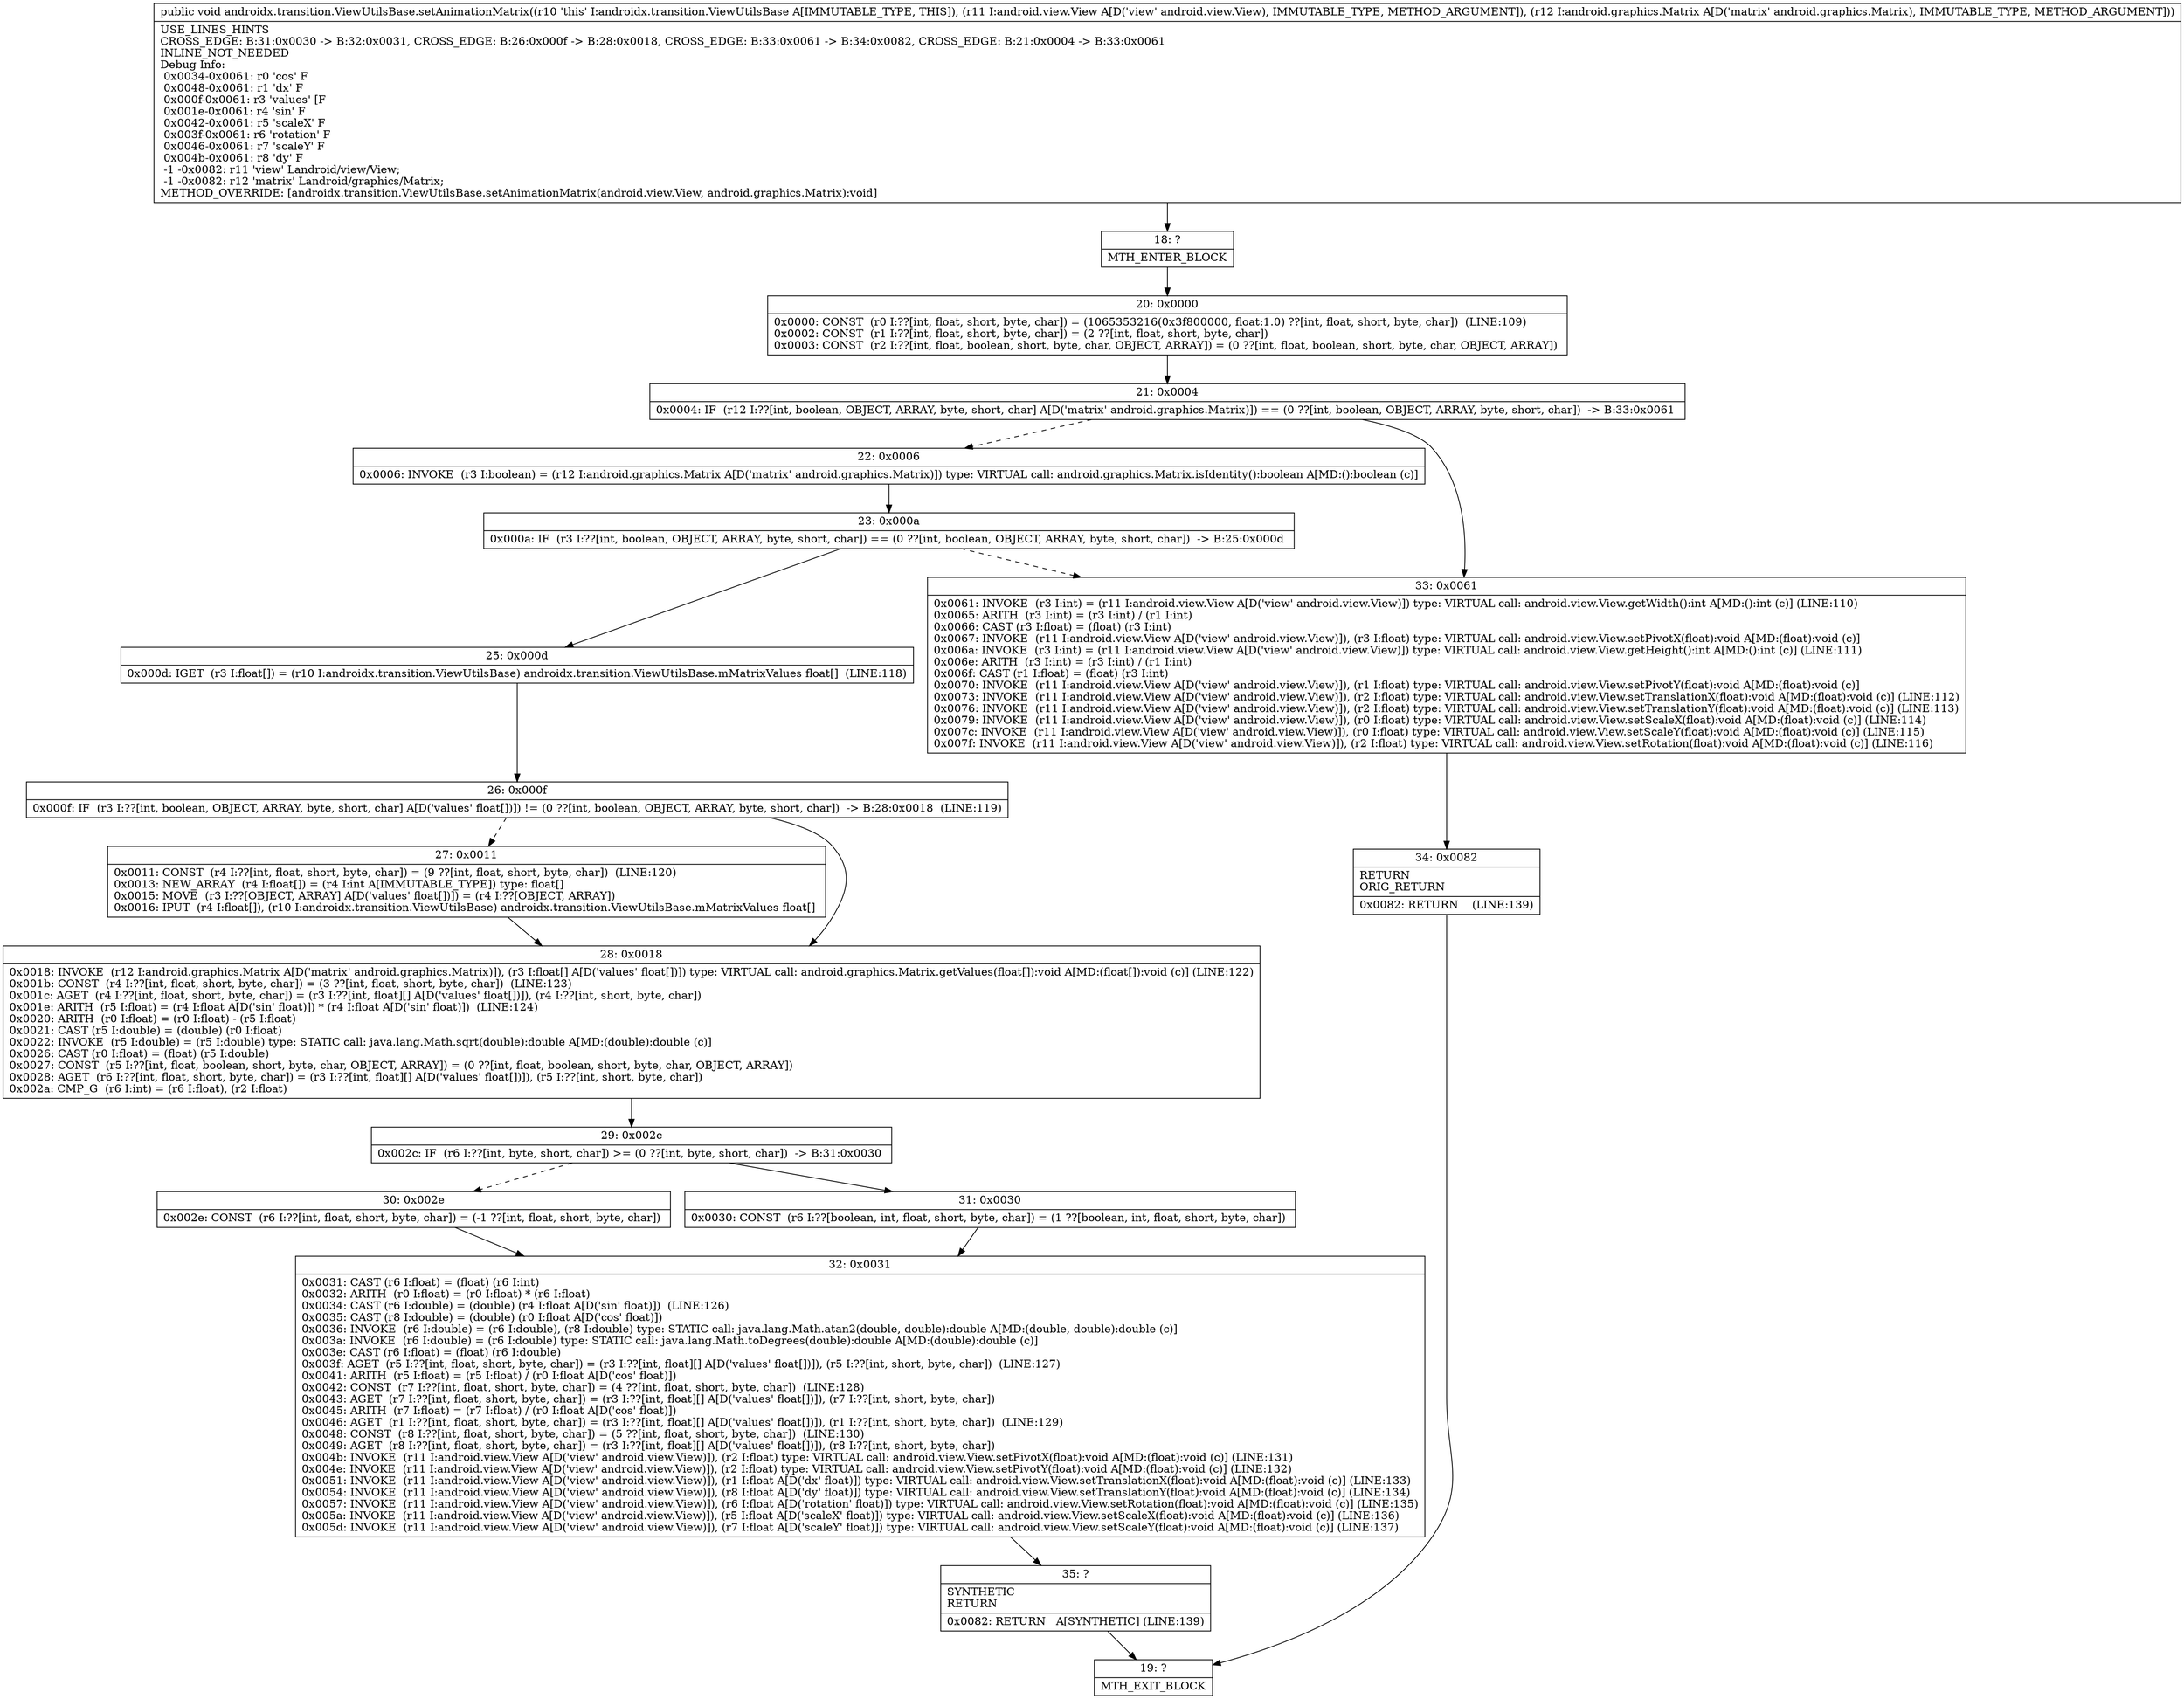 digraph "CFG forandroidx.transition.ViewUtilsBase.setAnimationMatrix(Landroid\/view\/View;Landroid\/graphics\/Matrix;)V" {
Node_18 [shape=record,label="{18\:\ ?|MTH_ENTER_BLOCK\l}"];
Node_20 [shape=record,label="{20\:\ 0x0000|0x0000: CONST  (r0 I:??[int, float, short, byte, char]) = (1065353216(0x3f800000, float:1.0) ??[int, float, short, byte, char])  (LINE:109)\l0x0002: CONST  (r1 I:??[int, float, short, byte, char]) = (2 ??[int, float, short, byte, char]) \l0x0003: CONST  (r2 I:??[int, float, boolean, short, byte, char, OBJECT, ARRAY]) = (0 ??[int, float, boolean, short, byte, char, OBJECT, ARRAY]) \l}"];
Node_21 [shape=record,label="{21\:\ 0x0004|0x0004: IF  (r12 I:??[int, boolean, OBJECT, ARRAY, byte, short, char] A[D('matrix' android.graphics.Matrix)]) == (0 ??[int, boolean, OBJECT, ARRAY, byte, short, char])  \-\> B:33:0x0061 \l}"];
Node_22 [shape=record,label="{22\:\ 0x0006|0x0006: INVOKE  (r3 I:boolean) = (r12 I:android.graphics.Matrix A[D('matrix' android.graphics.Matrix)]) type: VIRTUAL call: android.graphics.Matrix.isIdentity():boolean A[MD:():boolean (c)]\l}"];
Node_23 [shape=record,label="{23\:\ 0x000a|0x000a: IF  (r3 I:??[int, boolean, OBJECT, ARRAY, byte, short, char]) == (0 ??[int, boolean, OBJECT, ARRAY, byte, short, char])  \-\> B:25:0x000d \l}"];
Node_25 [shape=record,label="{25\:\ 0x000d|0x000d: IGET  (r3 I:float[]) = (r10 I:androidx.transition.ViewUtilsBase) androidx.transition.ViewUtilsBase.mMatrixValues float[]  (LINE:118)\l}"];
Node_26 [shape=record,label="{26\:\ 0x000f|0x000f: IF  (r3 I:??[int, boolean, OBJECT, ARRAY, byte, short, char] A[D('values' float[])]) != (0 ??[int, boolean, OBJECT, ARRAY, byte, short, char])  \-\> B:28:0x0018  (LINE:119)\l}"];
Node_27 [shape=record,label="{27\:\ 0x0011|0x0011: CONST  (r4 I:??[int, float, short, byte, char]) = (9 ??[int, float, short, byte, char])  (LINE:120)\l0x0013: NEW_ARRAY  (r4 I:float[]) = (r4 I:int A[IMMUTABLE_TYPE]) type: float[] \l0x0015: MOVE  (r3 I:??[OBJECT, ARRAY] A[D('values' float[])]) = (r4 I:??[OBJECT, ARRAY]) \l0x0016: IPUT  (r4 I:float[]), (r10 I:androidx.transition.ViewUtilsBase) androidx.transition.ViewUtilsBase.mMatrixValues float[] \l}"];
Node_28 [shape=record,label="{28\:\ 0x0018|0x0018: INVOKE  (r12 I:android.graphics.Matrix A[D('matrix' android.graphics.Matrix)]), (r3 I:float[] A[D('values' float[])]) type: VIRTUAL call: android.graphics.Matrix.getValues(float[]):void A[MD:(float[]):void (c)] (LINE:122)\l0x001b: CONST  (r4 I:??[int, float, short, byte, char]) = (3 ??[int, float, short, byte, char])  (LINE:123)\l0x001c: AGET  (r4 I:??[int, float, short, byte, char]) = (r3 I:??[int, float][] A[D('values' float[])]), (r4 I:??[int, short, byte, char]) \l0x001e: ARITH  (r5 I:float) = (r4 I:float A[D('sin' float)]) * (r4 I:float A[D('sin' float)])  (LINE:124)\l0x0020: ARITH  (r0 I:float) = (r0 I:float) \- (r5 I:float) \l0x0021: CAST (r5 I:double) = (double) (r0 I:float) \l0x0022: INVOKE  (r5 I:double) = (r5 I:double) type: STATIC call: java.lang.Math.sqrt(double):double A[MD:(double):double (c)]\l0x0026: CAST (r0 I:float) = (float) (r5 I:double) \l0x0027: CONST  (r5 I:??[int, float, boolean, short, byte, char, OBJECT, ARRAY]) = (0 ??[int, float, boolean, short, byte, char, OBJECT, ARRAY]) \l0x0028: AGET  (r6 I:??[int, float, short, byte, char]) = (r3 I:??[int, float][] A[D('values' float[])]), (r5 I:??[int, short, byte, char]) \l0x002a: CMP_G  (r6 I:int) = (r6 I:float), (r2 I:float) \l}"];
Node_29 [shape=record,label="{29\:\ 0x002c|0x002c: IF  (r6 I:??[int, byte, short, char]) \>= (0 ??[int, byte, short, char])  \-\> B:31:0x0030 \l}"];
Node_30 [shape=record,label="{30\:\ 0x002e|0x002e: CONST  (r6 I:??[int, float, short, byte, char]) = (\-1 ??[int, float, short, byte, char]) \l}"];
Node_32 [shape=record,label="{32\:\ 0x0031|0x0031: CAST (r6 I:float) = (float) (r6 I:int) \l0x0032: ARITH  (r0 I:float) = (r0 I:float) * (r6 I:float) \l0x0034: CAST (r6 I:double) = (double) (r4 I:float A[D('sin' float)])  (LINE:126)\l0x0035: CAST (r8 I:double) = (double) (r0 I:float A[D('cos' float)]) \l0x0036: INVOKE  (r6 I:double) = (r6 I:double), (r8 I:double) type: STATIC call: java.lang.Math.atan2(double, double):double A[MD:(double, double):double (c)]\l0x003a: INVOKE  (r6 I:double) = (r6 I:double) type: STATIC call: java.lang.Math.toDegrees(double):double A[MD:(double):double (c)]\l0x003e: CAST (r6 I:float) = (float) (r6 I:double) \l0x003f: AGET  (r5 I:??[int, float, short, byte, char]) = (r3 I:??[int, float][] A[D('values' float[])]), (r5 I:??[int, short, byte, char])  (LINE:127)\l0x0041: ARITH  (r5 I:float) = (r5 I:float) \/ (r0 I:float A[D('cos' float)]) \l0x0042: CONST  (r7 I:??[int, float, short, byte, char]) = (4 ??[int, float, short, byte, char])  (LINE:128)\l0x0043: AGET  (r7 I:??[int, float, short, byte, char]) = (r3 I:??[int, float][] A[D('values' float[])]), (r7 I:??[int, short, byte, char]) \l0x0045: ARITH  (r7 I:float) = (r7 I:float) \/ (r0 I:float A[D('cos' float)]) \l0x0046: AGET  (r1 I:??[int, float, short, byte, char]) = (r3 I:??[int, float][] A[D('values' float[])]), (r1 I:??[int, short, byte, char])  (LINE:129)\l0x0048: CONST  (r8 I:??[int, float, short, byte, char]) = (5 ??[int, float, short, byte, char])  (LINE:130)\l0x0049: AGET  (r8 I:??[int, float, short, byte, char]) = (r3 I:??[int, float][] A[D('values' float[])]), (r8 I:??[int, short, byte, char]) \l0x004b: INVOKE  (r11 I:android.view.View A[D('view' android.view.View)]), (r2 I:float) type: VIRTUAL call: android.view.View.setPivotX(float):void A[MD:(float):void (c)] (LINE:131)\l0x004e: INVOKE  (r11 I:android.view.View A[D('view' android.view.View)]), (r2 I:float) type: VIRTUAL call: android.view.View.setPivotY(float):void A[MD:(float):void (c)] (LINE:132)\l0x0051: INVOKE  (r11 I:android.view.View A[D('view' android.view.View)]), (r1 I:float A[D('dx' float)]) type: VIRTUAL call: android.view.View.setTranslationX(float):void A[MD:(float):void (c)] (LINE:133)\l0x0054: INVOKE  (r11 I:android.view.View A[D('view' android.view.View)]), (r8 I:float A[D('dy' float)]) type: VIRTUAL call: android.view.View.setTranslationY(float):void A[MD:(float):void (c)] (LINE:134)\l0x0057: INVOKE  (r11 I:android.view.View A[D('view' android.view.View)]), (r6 I:float A[D('rotation' float)]) type: VIRTUAL call: android.view.View.setRotation(float):void A[MD:(float):void (c)] (LINE:135)\l0x005a: INVOKE  (r11 I:android.view.View A[D('view' android.view.View)]), (r5 I:float A[D('scaleX' float)]) type: VIRTUAL call: android.view.View.setScaleX(float):void A[MD:(float):void (c)] (LINE:136)\l0x005d: INVOKE  (r11 I:android.view.View A[D('view' android.view.View)]), (r7 I:float A[D('scaleY' float)]) type: VIRTUAL call: android.view.View.setScaleY(float):void A[MD:(float):void (c)] (LINE:137)\l}"];
Node_35 [shape=record,label="{35\:\ ?|SYNTHETIC\lRETURN\l|0x0082: RETURN   A[SYNTHETIC] (LINE:139)\l}"];
Node_19 [shape=record,label="{19\:\ ?|MTH_EXIT_BLOCK\l}"];
Node_31 [shape=record,label="{31\:\ 0x0030|0x0030: CONST  (r6 I:??[boolean, int, float, short, byte, char]) = (1 ??[boolean, int, float, short, byte, char]) \l}"];
Node_33 [shape=record,label="{33\:\ 0x0061|0x0061: INVOKE  (r3 I:int) = (r11 I:android.view.View A[D('view' android.view.View)]) type: VIRTUAL call: android.view.View.getWidth():int A[MD:():int (c)] (LINE:110)\l0x0065: ARITH  (r3 I:int) = (r3 I:int) \/ (r1 I:int) \l0x0066: CAST (r3 I:float) = (float) (r3 I:int) \l0x0067: INVOKE  (r11 I:android.view.View A[D('view' android.view.View)]), (r3 I:float) type: VIRTUAL call: android.view.View.setPivotX(float):void A[MD:(float):void (c)]\l0x006a: INVOKE  (r3 I:int) = (r11 I:android.view.View A[D('view' android.view.View)]) type: VIRTUAL call: android.view.View.getHeight():int A[MD:():int (c)] (LINE:111)\l0x006e: ARITH  (r3 I:int) = (r3 I:int) \/ (r1 I:int) \l0x006f: CAST (r1 I:float) = (float) (r3 I:int) \l0x0070: INVOKE  (r11 I:android.view.View A[D('view' android.view.View)]), (r1 I:float) type: VIRTUAL call: android.view.View.setPivotY(float):void A[MD:(float):void (c)]\l0x0073: INVOKE  (r11 I:android.view.View A[D('view' android.view.View)]), (r2 I:float) type: VIRTUAL call: android.view.View.setTranslationX(float):void A[MD:(float):void (c)] (LINE:112)\l0x0076: INVOKE  (r11 I:android.view.View A[D('view' android.view.View)]), (r2 I:float) type: VIRTUAL call: android.view.View.setTranslationY(float):void A[MD:(float):void (c)] (LINE:113)\l0x0079: INVOKE  (r11 I:android.view.View A[D('view' android.view.View)]), (r0 I:float) type: VIRTUAL call: android.view.View.setScaleX(float):void A[MD:(float):void (c)] (LINE:114)\l0x007c: INVOKE  (r11 I:android.view.View A[D('view' android.view.View)]), (r0 I:float) type: VIRTUAL call: android.view.View.setScaleY(float):void A[MD:(float):void (c)] (LINE:115)\l0x007f: INVOKE  (r11 I:android.view.View A[D('view' android.view.View)]), (r2 I:float) type: VIRTUAL call: android.view.View.setRotation(float):void A[MD:(float):void (c)] (LINE:116)\l}"];
Node_34 [shape=record,label="{34\:\ 0x0082|RETURN\lORIG_RETURN\l|0x0082: RETURN    (LINE:139)\l}"];
MethodNode[shape=record,label="{public void androidx.transition.ViewUtilsBase.setAnimationMatrix((r10 'this' I:androidx.transition.ViewUtilsBase A[IMMUTABLE_TYPE, THIS]), (r11 I:android.view.View A[D('view' android.view.View), IMMUTABLE_TYPE, METHOD_ARGUMENT]), (r12 I:android.graphics.Matrix A[D('matrix' android.graphics.Matrix), IMMUTABLE_TYPE, METHOD_ARGUMENT]))  | USE_LINES_HINTS\lCROSS_EDGE: B:31:0x0030 \-\> B:32:0x0031, CROSS_EDGE: B:26:0x000f \-\> B:28:0x0018, CROSS_EDGE: B:33:0x0061 \-\> B:34:0x0082, CROSS_EDGE: B:21:0x0004 \-\> B:33:0x0061\lINLINE_NOT_NEEDED\lDebug Info:\l  0x0034\-0x0061: r0 'cos' F\l  0x0048\-0x0061: r1 'dx' F\l  0x000f\-0x0061: r3 'values' [F\l  0x001e\-0x0061: r4 'sin' F\l  0x0042\-0x0061: r5 'scaleX' F\l  0x003f\-0x0061: r6 'rotation' F\l  0x0046\-0x0061: r7 'scaleY' F\l  0x004b\-0x0061: r8 'dy' F\l  \-1 \-0x0082: r11 'view' Landroid\/view\/View;\l  \-1 \-0x0082: r12 'matrix' Landroid\/graphics\/Matrix;\lMETHOD_OVERRIDE: [androidx.transition.ViewUtilsBase.setAnimationMatrix(android.view.View, android.graphics.Matrix):void]\l}"];
MethodNode -> Node_18;Node_18 -> Node_20;
Node_20 -> Node_21;
Node_21 -> Node_22[style=dashed];
Node_21 -> Node_33;
Node_22 -> Node_23;
Node_23 -> Node_25;
Node_23 -> Node_33[style=dashed];
Node_25 -> Node_26;
Node_26 -> Node_27[style=dashed];
Node_26 -> Node_28;
Node_27 -> Node_28;
Node_28 -> Node_29;
Node_29 -> Node_30[style=dashed];
Node_29 -> Node_31;
Node_30 -> Node_32;
Node_32 -> Node_35;
Node_35 -> Node_19;
Node_31 -> Node_32;
Node_33 -> Node_34;
Node_34 -> Node_19;
}

